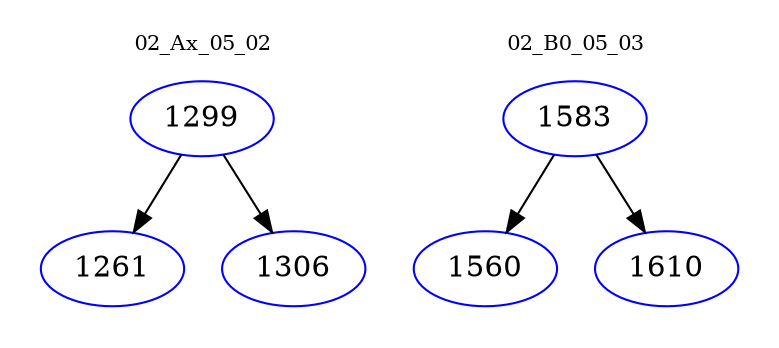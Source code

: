 digraph{
subgraph cluster_0 {
color = white
label = "02_Ax_05_02";
fontsize=10;
T0_1299 [label="1299", color="blue"]
T0_1299 -> T0_1261 [color="black"]
T0_1261 [label="1261", color="blue"]
T0_1299 -> T0_1306 [color="black"]
T0_1306 [label="1306", color="blue"]
}
subgraph cluster_1 {
color = white
label = "02_B0_05_03";
fontsize=10;
T1_1583 [label="1583", color="blue"]
T1_1583 -> T1_1560 [color="black"]
T1_1560 [label="1560", color="blue"]
T1_1583 -> T1_1610 [color="black"]
T1_1610 [label="1610", color="blue"]
}
}

